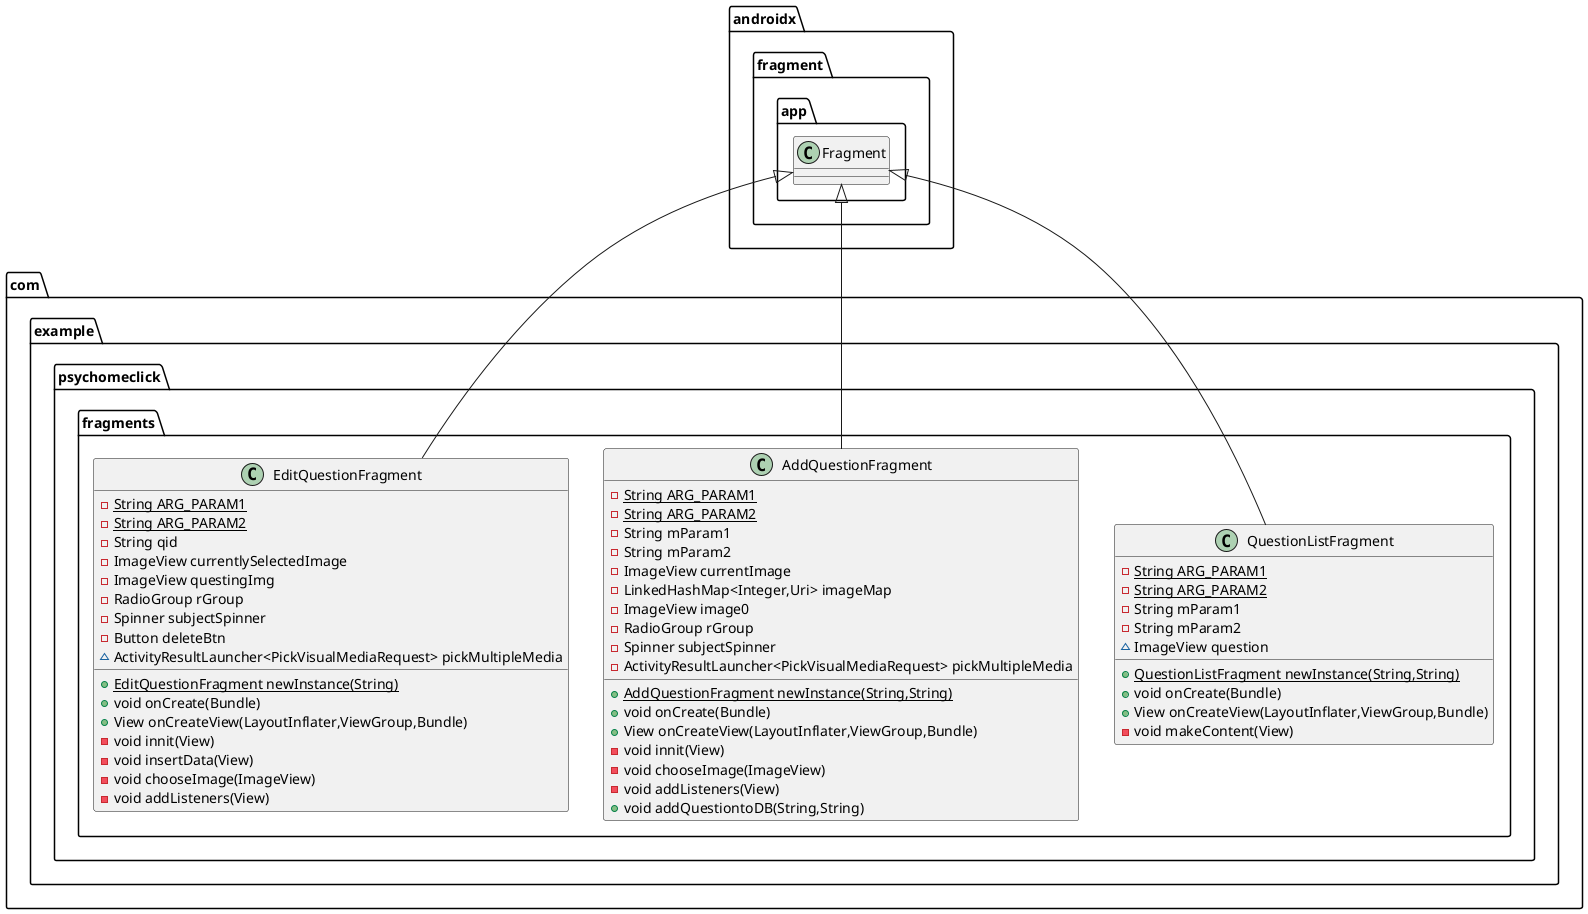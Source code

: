 @startuml
class com.example.psychomeclick.fragments.QuestionListFragment {
- {static} String ARG_PARAM1
- {static} String ARG_PARAM2
- String mParam1
- String mParam2
~ ImageView question
+ {static} QuestionListFragment newInstance(String,String)
+ void onCreate(Bundle)
+ View onCreateView(LayoutInflater,ViewGroup,Bundle)
- void makeContent(View)
}


class com.example.psychomeclick.fragments.AddQuestionFragment {
- {static} String ARG_PARAM1
- {static} String ARG_PARAM2
- String mParam1
- String mParam2
- ImageView currentImage
- LinkedHashMap<Integer,Uri> imageMap
- ImageView image0
- RadioGroup rGroup
- Spinner subjectSpinner
- ActivityResultLauncher<PickVisualMediaRequest> pickMultipleMedia
+ {static} AddQuestionFragment newInstance(String,String)
+ void onCreate(Bundle)
+ View onCreateView(LayoutInflater,ViewGroup,Bundle)
- void innit(View)
- void chooseImage(ImageView)
- void addListeners(View)
+ void addQuestiontoDB(String,String)
}


class com.example.psychomeclick.fragments.EditQuestionFragment {
- {static} String ARG_PARAM1
- {static} String ARG_PARAM2
- String qid
- ImageView currentlySelectedImage
- ImageView questingImg
- RadioGroup rGroup
- Spinner subjectSpinner
- Button deleteBtn
~ ActivityResultLauncher<PickVisualMediaRequest> pickMultipleMedia
+ {static} EditQuestionFragment newInstance(String)
+ void onCreate(Bundle)
+ View onCreateView(LayoutInflater,ViewGroup,Bundle)
- void innit(View)
- void insertData(View)
- void chooseImage(ImageView)
- void addListeners(View)
}




androidx.fragment.app.Fragment <|-- com.example.psychomeclick.fragments.QuestionListFragment
androidx.fragment.app.Fragment <|-- com.example.psychomeclick.fragments.AddQuestionFragment
androidx.fragment.app.Fragment <|-- com.example.psychomeclick.fragments.EditQuestionFragment
@enduml